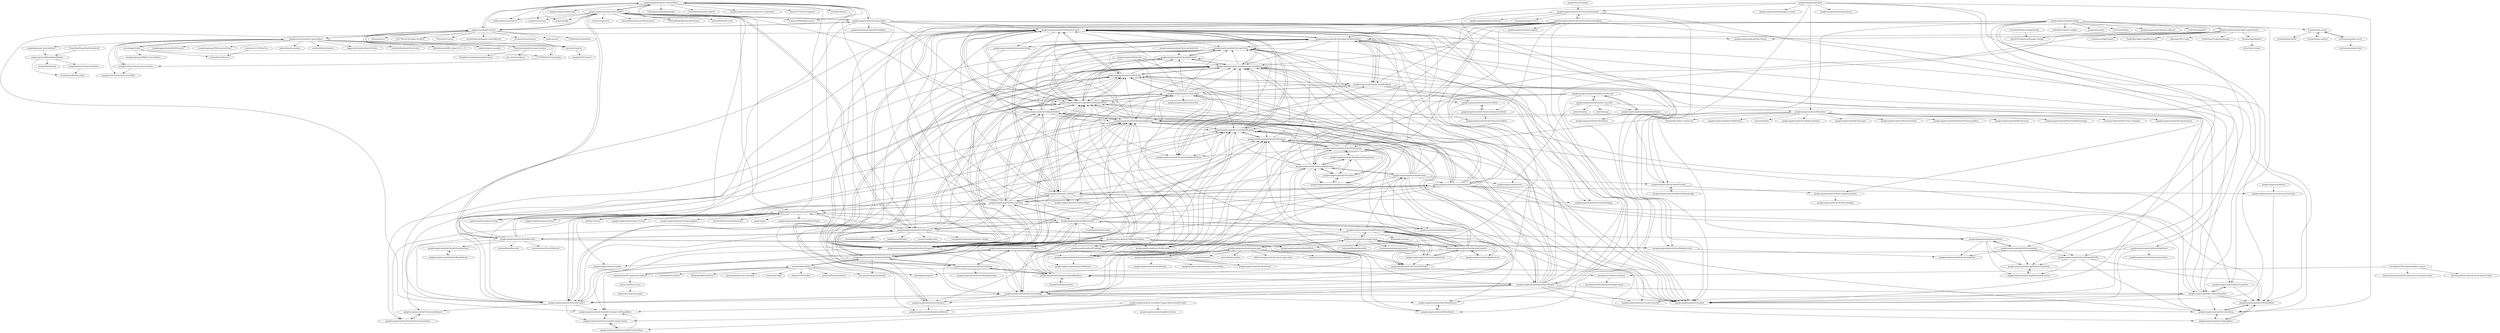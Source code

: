 digraph G {
"googlesamples/android-Camera2Basic" -> "googlesamples/android-Camera2Video"
"googlesamples/android-Camera2Basic" -> "google/cameraview" ["e"=1]
"googlesamples/android-Camera2Basic" -> "googlesamples/android-Camera2Raw"
"googlesamples/android-Camera2Basic" -> "pinguo-yuyidong/Camera2"
"googlesamples/android-Camera2Basic" -> "google/grafika" ["e"=1]
"googlesamples/android-Camera2Basic" -> "googlesamples/android-ndk" ["e"=1]
"googlesamples/android-Camera2Basic" -> "wuhaoyu1990/MagicCamera" ["e"=1]
"googlesamples/android-Camera2Basic" -> "afollestad/material-camera" ["e"=1]
"googlesamples/android-Camera2Basic" -> "googlesamples/easypermissions" ["e"=1]
"googlesamples/android-Camera2Basic" -> "CyberAgent/android-gpuimage" ["e"=1]
"googlesamples/android-Camera2Basic" -> "CameraKit/camerakit-android" ["e"=1]
"googlesamples/android-Camera2Basic" -> "googlesamples/android-architecture-components" ["e"=1]
"googlesamples/android-Camera2Basic" -> "florent37/CameraFragment" ["e"=1]
"googlesamples/android-Camera2Basic" -> "googlesamples/android-testing" ["e"=1]
"googlesamples/android-Camera2Basic" -> "trello/RxLifecycle" ["e"=1]
"googlesamples/android-Camera2Video" -> "googlesamples/android-Camera2Basic"
"googlesamples/android-Camera2Video" -> "googlesamples/android-Camera2Raw"
"googlesamples/android-Camera2Video" -> "googlesamples/android-MediaRecorder"
"googlesamples/android-Camera2Video" -> "googlesamples/android-ScreenCapture"
"googlesamples/android-Camera2Video" -> "google/cameraview" ["e"=1]
"googlesamples/android-Camera2Video" -> "pinguo-yuyidong/Camera2"
"googlesamples/android-Camera2Video" -> "JeroenMols/LandscapeVideoCamera" ["e"=1]
"googlesamples/android-Camera2Video" -> "WritingMinds/ffmpeg-android-java" ["e"=1]
"googlesamples/android-Camera2Video" -> "qdrzwd/VideoRecorder" ["e"=1]
"googlesamples/android-Camera2Video" -> "google/grafika" ["e"=1]
"googlesamples/android-Camera2Video" -> "afollestad/material-camera" ["e"=1]
"googlesamples/android-Camera2Video" -> "wuhaoyu1990/MagicCamera" ["e"=1]
"googlesamples/android-Camera2Video" -> "googlesamples/android-DisplayingBitmaps"
"googlesamples/android-Camera2Video" -> "googlesamples/android-RuntimePermissions"
"googlesamples/android-Camera2Video" -> "sannies/mp4parser" ["e"=1]
"googlesamples/android-AppUsageStatistics" -> "adityamg1991/Usage"
"googlesamples/android-AppUsageStatistics" -> "ColeMurray/UsageStatsSample"
"googlesamples/android-AppUsageStatistics" -> "nolanlawson/AppTracker"
"googlesamples/android-AppUsageStatistics" -> "quiro91/UsageStatsManager-Sample"
"googlesamples/android-AppUsageStatistics" -> "zhaobao/AppsMonitor"
"googlesamples/android-AppUsageStatistics" -> "TheBotBox/AppsUsageMonitorAPI"
"googlesamples/android-AppUsageStatistics" -> "googlesamples/android-BasicMediaRouter"
"googlesamples/android-AppUsageStatistics" -> "googlesamples/android-BasicGestureDetect"
"googlesamples/android-AppUsageStatistics" -> "googlesamples/android-FloatingActionButtonBasic"
"googlesamples/android-AppUsageStatistics" -> "googlesamples/android-DirectShare" ["e"=1]
"googlesamples/android-RepeatingAlarm" -> "googlesamples/android-StorageClient"
"googlesamples/android-EmojiCompat" -> "googlesamples/android-DownloadableFonts"
"googlesamples/android-EmojiCompat" -> "googlesamples/android-PictureInPicture" ["e"=1]
"googlesamples/android-EmojiCompat" -> "googlesamples/android-AutofillFramework"
"googlesamples/android-EmojiCompat" -> "nekocode/DividerDrawable" ["e"=1]
"googlesamples/android-EmojiCompat" -> "sdsmdg/RotatingText" ["e"=1]
"googlesamples/android-EmojiCompat" -> "googlesamples/android-instant-apps"
"googlesamples/android-EmojiCompat" -> "xmuSistone/android-pile-layout" ["e"=1]
"googlesamples/android-EmojiCompat" -> "googlesamples/android-DisplayingBitmaps"
"googlesamples/android-EmojiCompat" -> "googlesamples/android-NotificationChannels"
"googlesamples/android-AppShortcuts" -> "googlesamples/android-AutofillFramework"
"googlesamples/android-AppShortcuts" -> "googlesamples/android-NotificationChannels"
"googlesamples/android-AutofillFramework" -> "googlesamples/android-DownloadableFonts"
"googlesamples/android-AutofillFramework" -> "googlesamples/android-PictureInPicture" ["e"=1]
"googlesamples/android-AutofillFramework" -> "googlesamples/android-NotificationChannels"
"googlesamples/android-AutofillFramework" -> "googlesamples/android-EmojiCompat"
"googlesamples/android-AutofillFramework" -> "googlesamples/android-BasicNetworking"
"googlesamples/android-AutofillFramework" -> "googlesamples/android-JobScheduler"
"googlesamples/android-AutofillFramework" -> "googlesamples/android-AppShortcuts"
"googlesamples/android-AutofillFramework" -> "googlesamples/android-Interpolator"
"googlesamples/android-AutofillFramework" -> "googlesamples/android-Notifications"
"googlesamples/android-AutofillFramework" -> "Kotlin/anko-example"
"anthonycr/Grant" -> "googlesamples/android-RuntimePermissions"
"googlesamples/android-testdpc" -> "android/enterprise-samples" ["e"=1]
"googlesamples/android-testdpc" -> "googlesamples/android-NfcProvisioning"
"googlesamples/android-testdpc" -> "googlesamples/android-DeviceOwner"
"googlesamples/android-testdpc" -> "google/play-work"
"googlesamples/android-testdpc" -> "googlesamples/android-AppRestrictionSchema"
"googlesamples/android-testdpc" -> "h-mdm/hmdm-server"
"googlesamples/android-testdpc" -> "googlesamples/android-BasicManagedProfile"
"googlesamples/android-testdpc" -> "googlesamples/android-AppUsageStatistics"
"googlesamples/android-testdpc" -> "PeterCxy/Shelter" ["e"=1]
"googlesamples/android-testdpc" -> "googlesamples/android-play-safetynet" ["e"=1]
"googlesamples/android-testdpc" -> "googlesamples/android-SwipeRefreshMultipleViews"
"googlesamples/android-testdpc" -> "prife/VirtualAppDoc" ["e"=1]
"googlesamples/android-testdpc" -> "googlesamples/android-ScreenCapture"
"googlesamples/android-MultiWindowPlayground" -> "googlesamples/android-ActiveNotifications"
"googlesamples/android-MultiWindowPlayground" -> "googlesamples/android-DirectBoot"
"googlesamples/android-MultiWindowPlayground" -> "googlesamples/android-ScopedDirectoryAccess"
"googlesamples/android-MultiWindowPlayground" -> "googlesamples/android-MessagingService"
"omadahealth/LolliPin" -> "aritraroy/PinLockView" ["e"=1]
"omadahealth/LolliPin" -> "kevalpatel2106/PasscodeView"
"omadahealth/LolliPin" -> "Nightonke/BlurLockView" ["e"=1]
"omadahealth/LolliPin" -> "thealeksandr/PFLockScreen-Android"
"omadahealth/LolliPin" -> "glomadrian/material-code-input" ["e"=1]
"omadahealth/LolliPin" -> "xenione/tab-digit" ["e"=1]
"omadahealth/LolliPin" -> "googlesamples/android-FingerprintDialog"
"omadahealth/LolliPin" -> "Manabu-GT/EtsyBlur" ["e"=1]
"omadahealth/LolliPin" -> "aritraroy/PatternLockView" ["e"=1]
"omadahealth/LolliPin" -> "uccmawei/FingerprintIdentify" ["e"=1]
"omadahealth/LolliPin" -> "sdsmdg/RotatingText" ["e"=1]
"googlesamples/android-RuntimePermissions" -> "googlesamples/android-RuntimePermissionsBasic"
"googlesamples/android-RuntimePermissions" -> "googlesamples/android-RecyclerView"
"googlesamples/android-RuntimePermissions" -> "googlesamples/android-JobScheduler"
"googlesamples/android-RuntimePermissions" -> "googlesamples/android-play-location" ["e"=1]
"googlesamples/android-RuntimePermissions" -> "googlesamples/android-testing-templates" ["e"=1]
"googlesamples/android-RuntimePermissions" -> "googlesamples/android-testing" ["e"=1]
"googlesamples/android-RuntimePermissions" -> "anthonycr/Grant"
"googlesamples/android-RuntimePermissions" -> "googlesamples/android-topeka" ["e"=1]
"googlesamples/android-RuntimePermissions" -> "hotchemi/PermissionsDispatcher" ["e"=1]
"googlesamples/android-RuntimePermissions" -> "googlesamples/android-Camera2Basic"
"googlesamples/android-RuntimePermissions" -> "googlesamples/android-DisplayingBitmaps"
"googlesamples/android-RuntimePermissions" -> "googlesamples/android-PictureInPicture" ["e"=1]
"googlesamples/android-RuntimePermissions" -> "googlesamples/easypermissions" ["e"=1]
"googlesamples/android-RuntimePermissions" -> "google/agera" ["e"=1]
"googlesamples/android-RuntimePermissions" -> "googlesamples/android-UniversalMusicPlayer" ["e"=1]
"googlesamples/android-instant-apps" -> "willowtreeapps/android-instant-apps-demo"
"googlesamples/android-instant-apps" -> "googlesamples/android-dynamic-features"
"googlesamples/android-instant-apps" -> "googlesamples/android-EmojiCompat"
"googlesamples/android-instant-apps" -> "googlesamples/android-PictureInPicture" ["e"=1]
"googlesamples/android-instant-apps" -> "material-foundation/material-remixer-android" ["e"=1]
"googlesamples/android-instant-apps" -> "tumblr/Graywater" ["e"=1]
"googlesamples/android-instant-apps" -> "googlesamples/android-SliceViewer"
"googlesamples/android-instant-apps" -> "android/kotlin-guides" ["e"=1]
"multunus/onemdm-server" -> "multunus/onemdm-client"
"multunus/onemdm-server" -> "h-mdm/hmdm-server"
"googlesamples/android-FingerprintDialog" -> "googlesamples/android-AsymmetricFingerprintDialog"
"googlesamples/android-FingerprintDialog" -> "googlesamples/android-ConfirmCredential"
"googlesamples/android-FingerprintDialog" -> "uccmawei/FingerprintIdentify" ["e"=1]
"googlesamples/android-FingerprintDialog" -> "googlesamples/android-JobScheduler"
"googlesamples/android-FingerprintDialog" -> "googlesamples/android-ScreenCapture"
"googlesamples/android-FingerprintDialog" -> "googlesamples/android-Camera2Basic"
"googlesamples/android-FingerprintDialog" -> "omadahealth/LolliPin"
"googlesamples/android-FingerprintDialog" -> "googlesamples/android-RuntimePermissions"
"googlesamples/android-FingerprintDialog" -> "googlesamples/android-topeka" ["e"=1]
"googlesamples/android-FingerprintDialog" -> "googlesamples/android-PdfRendererBasic"
"WangYantao/android-camera-demos" -> "WangYantao/android-opengles-demos"
"WangYantao/android-camera-demos" -> "afei-cn/CameraDemo"
"kevalpatel2106/PasscodeView" -> "kevalpatel2106/FingerprintDialogCompat"
"googlesamples/android-Camera2Raw" -> "googlesamples/android-Camera2Video"
"googlesamples/android-Camera2Raw" -> "googlesamples/android-Camera2Basic"
"googlesamples/android-Camera2Raw" -> "googlesamples/android-DisplayingBitmaps"
"googlesamples/android-Camera2Raw" -> "googlesamples/android-HdrViewfinder"
"googlesamples/android-Camera2Raw" -> "googlesamples/android-MediaRecorder"
"googlesamples/android-Camera2Raw" -> "googlesamples/android-DirectShare" ["e"=1]
"googlesamples/android-Camera2Raw" -> "googlesamples/android-NavigationDrawer"
"googlesamples/android-Camera2Raw" -> "googlesamples/android-ConfirmCredential"
"googlesamples/android-Camera2Raw" -> "googlesamples/android-SlidingTabsColors"
"googlesamples/android-Camera2Raw" -> "pinguo-yuyidong/Camera2"
"googlesamples/android-Camera2Raw" -> "googlesamples/android-BasicGestureDetect"
"googlesamples/android-Camera2Raw" -> "googlesamples/android-BasicMediaDecoder"
"smashinggit/Study" -> "googlearchive/android-Camera2Basic"
"smashinggit/Study" -> "wangshengyang1996/GLCameraDemo"
"smashinggit/Study" -> "luoyexk/FaceDetector"
"smashinggit/Study" -> "13767004362/Camera2App"
"googlesamples/android-ActiveNotifications" -> "googlesamples/android-MessagingService"
"googlesamples/android-ActiveNotifications" -> "googlesamples/android-BasicNotifications"
"googlesamples/android-ActiveNotifications" -> "googlesamples/android-MultiWindowPlayground"
"googlesamples/android-ActiveNotifications" -> "googlesamples/android-CustomNotifications"
"googlesamples/android-ActiveNotifications" -> "googlesamples/android-ScopedDirectoryAccess"
"googlesamples/android-ActiveNotifications" -> "googlesamples/android-SwipeRefreshLayoutBasic"
"googlesamples/android-ActiveNotifications" -> "googlesamples/android-DirectBoot"
"googlesamples/android-ActiveNotifications" -> "googlesamples/android-SynchronizedNotifications"
"googlesamples/android-ActiveNotifications" -> "googlesamples/android-TextLinkify"
"googlesamples/android-DirectorySelection" -> "googlesamples/android-StorageProvider"
"googlesamples/android-media-controller" -> "googlesamples/android-MediaBrowserService"
"googlesamples/android-media-controller" -> "googlesamples/android-SimpleMediaPlayer"
"googlesamples/android-media-controller" -> "googlesamples/android-text"
"googlesamples/android-media-controller" -> "androidx/media" ["e"=1]
"googlesamples/android-media-controller" -> "android/uamp" ["e"=1]
"googlesamples/android-media-controller" -> "googlesamples/android-WatchFace"
"ricvalerio/foregroundappchecker" -> "quiro91/UsageStatsManager-Sample"
"googlesamples/android-MediaBrowserService" -> "googlesamples/android-SimpleMediaPlayer"
"googlesamples/android-MediaBrowserService" -> "googlesamples/android-media-controller"
"googlesamples/android-MediaBrowserService" -> "googlesamples/android-SwipeRefreshMultipleViews"
"googlesamples/android-MediaBrowserService" -> "googlesamples/android-MessagingService"
"googlesamples/android-MediaBrowserService" -> "googlesamples/android-MediaEffects"
"googlesamples/android-MediaBrowserService" -> "googlesamples/android-MediaRouter"
"googlesamples/android-ActionBarCompat-ShareActionProvider" -> "googlesamples/android-ActionBarCompat-Styled"
"googlesamples/android-ActionBarCompat-ShareActionProvider" -> "googlesamples/android-ActionBarCompat-Basic"
"googlesamples/android-ActionBarCompat-ShareActionProvider" -> "googlesamples/android-ActionBarCompat-ListPopupMenu"
"googlesamples/android-ActionBarCompat-ShareActionProvider" -> "googlesamples/android-AppRestrictions"
"google/search-samples" -> "googlesamples/android-XYZTouristAttractions"
"googlesamples/android-SynchronizedNotifications" -> "googlesamples/android-StorageClient"
"googlesamples/android-SynchronizedNotifications" -> "googlesamples/android-SwipeRefreshLayoutBasic"
"googlesamples/android-XYZTouristAttractions" -> "googlesamples/android-DoneBar"
"googlesamples/android-XYZTouristAttractions" -> "googlesamples/android-OurStreets" ["e"=1]
"googlesamples/android-XYZTouristAttractions" -> "romainguy/google-io-2014" ["e"=1]
"googlesamples/android-XYZTouristAttractions" -> "googlesamples/android-FloatingActionButtonBasic"
"googlesamples/android-XYZTouristAttractions" -> "googlesamples/android-SpeedTracker"
"googlesamples/android-XYZTouristAttractions" -> "googlesamples/android-ActivitySceneTransitionBasic"
"smewise/Camera2" -> "gengqifu/361Camera"
"googlesamples/android-BasicSyncAdapter" -> "googlesamples/android-BasicNetworking"
"googlesamples/android-BasicSyncAdapter" -> "googlesamples/android-StorageClient"
"googlesamples/android-BasicSyncAdapter" -> "googlesamples/android-FloatingActionButtonBasic"
"googlesamples/android-BasicSyncAdapter" -> "googlesamples/android-BasicAndroidKeyStore"
"googlesamples/android-BasicSyncAdapter" -> "googlesamples/android-CustomNotifications"
"googlesamples/android-BasicSyncAdapter" -> "googlesamples/android-DisplayingBitmaps"
"googlesamples/android-BasicSyncAdapter" -> "googlesamples/android-SwipeRefreshMultipleViews"
"googlesamples/android-BasicSyncAdapter" -> "googlesamples/android-SwipeRefreshLayoutBasic"
"googlesamples/android-BasicSyncAdapter" -> "googlesamples/android-NetworkConnect"
"googlesamples/android-BasicSyncAdapter" -> "googlesamples/android-BorderlessButtons"
"googlesamples/android-BasicSyncAdapter" -> "googlesamples/android-SlidingTabsColors"
"googlesamples/android-BasicSyncAdapter" -> "googlesamples/android-CustomTransition"
"googlesamples/android-BasicSyncAdapter" -> "googlesamples/android-CustomChoiceList"
"googlesamples/android-BasicSyncAdapter" -> "googlesamples/android-BasicNotifications"
"googlesamples/android-BasicSyncAdapter" -> "googlesamples/android-ElevationDrag"
"nelenkov/android-keystore" -> "googlesamples/android-BasicAndroidKeyStore"
"googlesamples/android-BasicMediaDecoder" -> "googlesamples/android-BeamLargeFiles"
"googlesamples/android-DeviceOwner" -> "googlesamples/android-NfcProvisioning"
"googlesamples/android-DeviceOwner" -> "googlesamples/android-AppRestrictionSchema"
"googlesamples/android-DeviceOwner" -> "googlesamples/android-AppRestrictionEnforcer"
"googlesamples/android-DeviceOwner" -> "googlesamples/android-BeamLargeFiles"
"googlesamples/android-SimpleMediaPlayer" -> "googlesamples/android-VideoPlayer"
"googlesamples/android-SimpleMediaPlayer" -> "googlesamples/android-MediaBrowserService"
"googlesamples/android-SimpleMediaPlayer" -> "googlesamples/android-BasicMediaDecoder"
"ForgetSky/ForgetSkyWanAndroid" -> "yangmingchuan/WanAndroidMaster"
"googlesamples/android-JobScheduler" -> "googlesamples/android-NavigationDrawer"
"googlesamples/android-JobScheduler" -> "googlesamples/android-DisplayingBitmaps"
"googlesamples/android-JobScheduler" -> "googlesamples/android-RecyclerView"
"googlesamples/android-JobScheduler" -> "googlesamples/android-RuntimePermissions"
"googlesamples/android-JobScheduler" -> "googlesamples/android-SwipeRefreshListFragment"
"googlesamples/android-JobScheduler" -> "googlesamples/android-BasicAndroidKeyStore"
"googlesamples/android-JobScheduler" -> "googlesamples/android-BasicNetworking"
"googlesamples/android-JobScheduler" -> "evant/JobSchedulerCompat" ["e"=1]
"googlesamples/android-JobScheduler" -> "googlesamples/android-RepeatingAlarm"
"googlesamples/android-JobScheduler" -> "googlesamples/android-AutofillFramework"
"googlesamples/android-JobScheduler" -> "googlesamples/android-FingerprintDialog"
"googlesamples/android-JobScheduler" -> "googlesamples/android-ClippingBasic"
"googlesamples/android-JobScheduler" -> "googlesamples/android-SwipeRefreshMultipleViews"
"googlesamples/android-JobScheduler" -> "googlesamples/android-ScreenCapture"
"googlesamples/android-JobScheduler" -> "googlesamples/android-PermissionRequest"
"googlesamples/android-RenderScriptIntrinsic" -> "googlesamples/android-BasicRenderScript"
"googlesamples/android-ActivitySceneTransitionBasic" -> "googlesamples/android-CustomTransition"
"googlesamples/android-ActivitySceneTransitionBasic" -> "googlesamples/android-BasicTransition"
"googlesamples/android-ActivitySceneTransitionBasic" -> "googlesamples/android-SwipeRefreshListFragment"
"googlesamples/android-ActivitySceneTransitionBasic" -> "googlesamples/android-unsplash" ["e"=1]
"googlesamples/android-ActivitySceneTransitionBasic" -> "googlesamples/android-DisplayingBitmaps"
"googlesamples/android-ActivitySceneTransitionBasic" -> "googlesamples/android-RevealEffectBasic"
"googlesamples/android-ActivitySceneTransitionBasic" -> "googlesamples/android-AdvancedImmersiveMode"
"googlesamples/android-ActivitySceneTransitionBasic" -> "googlesamples/android-SwipeRefreshLayoutBasic"
"googlesamples/android-ActivitySceneTransitionBasic" -> "googlesamples/android-ActiveNotifications"
"googlesamples/android-ActivitySceneTransitionBasic" -> "googlesamples/android-BasicNetworking"
"googlesamples/android-ActivitySceneTransitionBasic" -> "googlesamples/android-BasicSyncAdapter"
"googlesamples/android-ActivitySceneTransitionBasic" -> "googlesamples/android-SlidingTabsColors"
"googlesamples/android-ActivitySceneTransitionBasic" -> "googlesamples/android-XYZTouristAttractions"
"googlesamples/android-ActivitySceneTransitionBasic" -> "googlesamples/android-SwipeRefreshMultipleViews"
"googlesamples/android-NotificationChannels" -> "googlesamples/android-BasicNotifications"
"googlesamples/android-NotificationChannels" -> "googlesamples/android-AutofillFramework"
"googlesamples/android-NotificationChannels" -> "googlesamples/android-DownloadableFonts"
"googlesamples/android-NotificationChannels" -> "googlesamples/android-PictureInPicture" ["e"=1]
"googlesamples/android-NotificationChannels" -> "googlesamples/android-CustomNotifications"
"googlesamples/android-NotificationChannels" -> "googlesamples/android-EmojiCompat"
"googlesamples/android-NotificationChannels" -> "googlesamples/android-AppShortcuts"
"googlesamples/android-NotificationChannels" -> "googlesamples/android-Notifications"
"googlesamples/android-NotificationChannels" -> "googlesamples/android-BasicNetworking"
"googlesamples/android-NotificationChannels" -> "googlesamples/android-MessagingService"
"13767004362/Camera2App" -> "googlearchive/android-Camera2Video"
"13767004362/Camera2App" -> "pinguo-yuyidong/Camera2"
"googlesamples/android-NavigationDrawer" -> "googlesamples/android-ElevationBasic"
"googlesamples/android-NavigationDrawer" -> "googlesamples/android-CardView"
"googlesamples/android-NavigationDrawer" -> "googlesamples/android-DoneBar"
"googlesamples/android-NavigationDrawer" -> "googlesamples/android-SlidingTabsBasic"
"googlesamples/android-NavigationDrawer" -> "googlesamples/android-SlidingTabsColors"
"googlesamples/android-NavigationDrawer" -> "googlesamples/android-SwipeRefreshLayoutBasic"
"googlesamples/android-NavigationDrawer" -> "googlesamples/android-BasicManagedProfile"
"googlesamples/android-NavigationDrawer" -> "googlesamples/android-NetworkConnect"
"googlesamples/android-NavigationDrawer" -> "googlesamples/android-ElevationDrag"
"googlesamples/android-NavigationDrawer" -> "googlesamples/android-FloatingActionButtonBasic"
"googlesamples/android-NavigationDrawer" -> "googlesamples/android-TextSwitcher"
"googlesamples/android-NavigationDrawer" -> "googlesamples/android-RecyclerView"
"googlesamples/android-NavigationDrawer" -> "googlesamples/android-SwipeRefreshListFragment"
"googlesamples/android-NavigationDrawer" -> "googlesamples/android-StorageClient"
"googlesamples/android-NavigationDrawer" -> "googlesamples/android-ActivitySceneTransition"
"googlesamples/android-ScreenCapture" -> "yrom/ScreenRecorder" ["e"=1]
"googlesamples/android-ScreenCapture" -> "googlesamples/android-DisplayingBitmaps"
"googlesamples/android-ScreenCapture" -> "googlesamples/android-Camera2Video"
"googlesamples/android-ScreenCapture" -> "googlesamples/android-MediaRecorder"
"googlesamples/android-ScreenCapture" -> "weizongwei5/AndroidScreenShot_SysApi" ["e"=1]
"googlesamples/android-ScreenCapture" -> "googlesamples/android-FingerprintDialog"
"googlesamples/android-ScreenCapture" -> "googlesamples/android-PdfRendererBasic"
"googlesamples/android-ScreenCapture" -> "googlesamples/android-JobScheduler"
"googlesamples/android-ScreenCapture" -> "mtsahakis/MediaProjectionDemo"
"googlesamples/android-ScreenCapture" -> "googlesamples/android-RecyclerView"
"googlesamples/android-ScreenCapture" -> "googlesamples/android-Camera2Basic"
"googlesamples/android-ScreenCapture" -> "googlesamples/android-DeviceOwner"
"googlesamples/android-ScreenCapture" -> "googlesamples/android-SwipeRefreshMultipleViews"
"googlesamples/android-ScreenCapture" -> "JakeWharton/Telecine" ["e"=1]
"googlesamples/android-ScreenCapture" -> "googlesamples/android-RuntimePermissions"
"h-mdm/hmdm-android" -> "h-mdm/hmdm-server"
"h-mdm/hmdm-server" -> "h-mdm/hmdm-android"
"h-mdm/hmdm-server" -> "multunus/onemdm-server"
"h-mdm/hmdm-server" -> "h-mdm/hmdm-docker"
"googlesamples/android-PdfRendererBasic" -> "googlesamples/android-SlidingTabsColors"
"googlesamples/android-PdfRendererBasic" -> "googlesamples/android-DisplayingBitmaps"
"googlesamples/android-PdfRendererBasic" -> "googlesamples/android-MediaEffects"
"googlesamples/android-PdfRendererBasic" -> "googlesamples/android-SwipeRefreshMultipleViews"
"googlesamples/android-PdfRendererBasic" -> "googlesamples/android-TextLinkify"
"googlesamples/android-PdfRendererBasic" -> "googlesamples/android-BasicMediaDecoder"
"googlesamples/android-PdfRendererBasic" -> "googlesamples/android-CustomNotifications"
"googlesamples/android-PdfRendererBasic" -> "googlesamples/android-BasicNetworking"
"googlesamples/android-PdfRendererBasic" -> "googlesamples/android-NetworkConnect"
"googlesamples/android-PdfRendererBasic" -> "googlesamples/android-RevealEffectBasic"
"googlesamples/android-PdfRendererBasic" -> "googlesamples/android-BasicSyncAdapter"
"googlesamples/android-PdfRendererBasic" -> "googlesamples/android-Flashlight"
"googlesamples/android-PdfRendererBasic" -> "googlesamples/android-SwipeRefreshListFragment"
"googlesamples/android-PdfRendererBasic" -> "googlesamples/android-AsymmetricFingerprintDialog"
"googlesamples/android-PdfRendererBasic" -> "googlesamples/android-LNotifications"
"googlesamples/android-ImmersiveMode" -> "googlesamples/android-AdvancedImmersiveMode"
"googlesamples/android-ImmersiveMode" -> "googlesamples/android-BasicImmersiveMode"
"pinguo-yuyidong/Camera2" -> "googlesamples/android-Camera2Basic"
"pinguo-yuyidong/Camera2" -> "googlesamples/android-Camera2Video"
"pinguo-yuyidong/Camera2" -> "13767004362/Camera2App"
"pinguo-yuyidong/Camera2" -> "lb377463323/GraphicsTestBed" ["e"=1]
"pinguo-yuyidong/Camera2" -> "18Gray/ProCamera" ["e"=1]
"pinguo-yuyidong/Camera2" -> "googlesamples/android-Camera2Raw"
"pinguo-yuyidong/Camera2" -> "smewise/Camera2"
"pinguo-yuyidong/Camera2" -> "wysaid/Android-ffmpeg-CameraRecord" ["e"=1]
"pinguo-yuyidong/Camera2" -> "almalence/OpenCamera" ["e"=1]
"pinguo-yuyidong/Camera2" -> "googlearchive/android-Camera2Basic"
"pinguo-yuyidong/Camera2" -> "miqt/camera2"
"pinguo-yuyidong/Camera2" -> "CHNicelee/CameraDemo" ["e"=1]
"pinguo-yuyidong/Camera2" -> "silvaren/easyrs"
"xiaoyaoyou1212/ViseFace" -> "luoyexk/FaceDetector"
"googlesamples/android-CardView" -> "googlesamples/android-NavigationDrawer"
"googlesamples/android-CardView" -> "googlesamples/android-FloatingActionButtonBasic"
"googlesamples/android-CardView" -> "googlesamples/android-SwipeRefreshLayoutBasic"
"googlesamples/android-CardView" -> "googlesamples/android-RecyclerView"
"googlesamples/android-CardView" -> "googlesamples/android-SwipeRefreshMultipleViews"
"googlesamples/android-CardView" -> "googlesamples/android-SlidingTabsBasic"
"googlesamples/android-CardView" -> "googlesamples/android-NetworkConnect"
"googlesamples/android-CardView" -> "googlesamples/android-TextSwitcher"
"googlesamples/android-CardView" -> "googlesamples/android-GridViewPager"
"googlesamples/android-CardView" -> "googlesamples/android-HorizontalPaging"
"googlesamples/android-CardView" -> "googlesamples/android-SlidingTabsColors"
"googlesamples/android-CardView" -> "googlesamples/android-DoneBar"
"googlesamples/android-CardView" -> "googlesamples/android-DisplayingBitmaps"
"googlesamples/android-CardView" -> "googlesamples/android-ActionBarCompat-ListPopupMenu"
"googlesamples/android-CardView" -> "googlesamples/android-BasicNotifications"
"googlesamples/android-dynamic-features" -> "googlesamples/android-dynamic-code-loading" ["e"=1]
"googlesamples/android-dynamic-features" -> "googlesamples/android-SliceViewer"
"googlesamples/android-dynamic-features" -> "googlesamples/android-instant-apps"
"googlesamples/android-dynamic-features" -> "googlesamples/android-databinding" ["e"=1]
"yangmingchuan/PulseInstrument" -> "orchid-lyy/rabbitmq-study"
"googlesamples/android-BasicNetworking" -> "googlesamples/android-NetworkConnect"
"googlesamples/android-BasicNetworking" -> "googlesamples/android-BasicNotifications"
"googlesamples/android-BasicNetworking" -> "googlesamples/android-CustomNotifications"
"googlesamples/android-BasicNetworking" -> "googlesamples/android-Interpolator"
"googlesamples/android-BasicNetworking" -> "googlesamples/android-BasicMediaRouter"
"googlesamples/android-BasicNetworking" -> "googlesamples/android-DoneBar"
"googlesamples/android-DirectBoot" -> "googlesamples/android-ScopedDirectoryAccess"
"googlesamples/android-DirectBoot" -> "googlesamples/android-MultiWindowPlayground"
"googlesamples/android-DirectBoot" -> "googlesamples/android-MessagingService"
"googlesamples/android-DirectBoot" -> "googlesamples/android-ActiveNotifications"
"googlesamples/android-Notifications" -> "googlesamples/android-BasicNotifications"
"googlesamples/android-Notifications" -> "googlesamples/android-TextLinkify"
"googlesamples/android-Notifications" -> "googlesamples/android-MessagingService"
"googlesamples/android-Notifications" -> "googlesamples/android-SwipeRefreshLayoutBasic"
"googlesamples/android-Notifications" -> "googlesamples/android-SwipeRefreshMultipleViews"
"googlesamples/android-Notifications" -> "googlesamples/android-TextSwitcher"
"googlesamples/android-Notifications" -> "googlesamples/android-CustomNotifications"
"googlesamples/android-Notifications" -> "googlesamples/android-BasicNetworking"
"googlesamples/android-Notifications" -> "googlesamples/android-NavigationDrawer"
"googlesamples/android-Notifications" -> "googlesamples/android-LNotifications"
"googlesamples/android-Notifications" -> "googlesamples/android-DoneBar"
"googlesamples/android-Notifications" -> "googlesamples/android-text"
"googlesamples/android-Notifications" -> "googlesamples/android-SpeedTracker"
"googlesamples/android-Notifications" -> "googlesamples/android-RepeatingAlarm"
"googlesamples/android-Notifications" -> "googlesamples/android-Interpolator"
"kevalpatel2106/android-hidden-camera" -> "kevalpatel2106/PasscodeView"
"kevalpatel2106/android-hidden-camera" -> "botyourbusiness/android-camera2-secret-picture-taker"
"kevalpatel2106/android-hidden-camera" -> "hzitoun/android-camera2-secret-picture-taker"
"googlesamples/android-ConfirmCredential" -> "googlesamples/android-AsymmetricFingerprintDialog"
"googlesamples/android-ConfirmCredential" -> "googlesamples/android-BasicAndroidKeyStore"
"googlesamples/android-ConfirmCredential" -> "googlesamples/android-AutoBackupForApps"
"googlesamples/android-ConfirmCredential" -> "googlesamples/android-FingerprintDialog"
"googlesamples/android-WatchFace" -> "ustwo/clockwise" ["e"=1]
"googlesamples/android-WatchFace" -> "googlesamples/android-codelab-watchface"
"googlesamples/android-WatchFace" -> "googlesamples/android-DataLayer"
"googlesamples/android-WatchFace" -> "googlesamples/android-WatchViewStub"
"googlesamples/android-WatchFace" -> "googlesamples/android-RuntimePermissionsWear"
"googlesamples/android-WatchFace" -> "googlesamples/android-WearDrawers"
"googlesamples/android-WatchFace" -> "googlesamples/android-WearVerifyRemoteApp"
"googlesamples/android-WatchFace" -> "swarmnyc/Android-Watch-Face-Template"
"googlesamples/android-WatchFace" -> "googlesamples/android-RecipeAssistant"
"googlesamples/android-WatchFace" -> "googlesamples/android-WearCompanionLibrary"
"googlesamples/android-WatchFace" -> "googlesamples/android-DisplayingBitmaps"
"googlesamples/android-WatchFace" -> "Yalantis/Watchface-Constructor" ["e"=1]
"googlesamples/android-WatchFace" -> "googlesamples/android-FindMyPhone"
"googlesamples/android-WatchFace" -> "googlesamples/android-BasicGestureDetect"
"googlesamples/android-WatchFace" -> "googlesamples/android-ConfirmCredential"
"googlesamples/android-fit" -> "googlesamples/android-google-accounts"
"googlesamples/android-fit" -> "googlesamples/android-BatchStepSensor"
"googlesamples/android-fit" -> "googlesamples/android-WatchFace"
"googlesamples/android-fit" -> "googlesamples/android-SpeedTracker"
"googlesamples/android-fit" -> "googlesamples/android-play-places" ["e"=1]
"googlesamples/android-fit" -> "googlesamples/android-XYZTouristAttractions"
"googlesamples/android-fit" -> "googlesamples/android-RepeatingAlarm"
"googlesamples/android-fit" -> "googlesamples/android-DoneBar"
"googlesamples/android-fit" -> "googlesamples/android-ElevationDrag"
"googlesamples/android-BasicManagedProfile" -> "googlesamples/android-ElevationBasic"
"googlesamples/android-BasicManagedProfile" -> "googlesamples/android-ElevationDrag"
"googlesamples/android-BasicManagedProfile" -> "googlesamples/android-AppRestrictionSchema"
"googlesamples/android-BasicManagedProfile" -> "googlesamples/android-AppRestrictionEnforcer"
"googlearchive/android-Camera2Basic" -> "googlearchive/android-Camera2Video"
"googlearchive/android-Camera2Basic" -> "android/camera-samples" ["e"=1]
"googlearchive/android-Camera2Basic" -> "smashinggit/Study"
"googlearchive/android-Camera2Basic" -> "WangYantao/android-camera-demos"
"googlearchive/android-Camera2Basic" -> "yangmingchuan/CameraMaster"
"googlearchive/android-Camera2Basic" -> "jiangdongguo/AndroidUSBCamera" ["e"=1]
"googlearchive/android-Camera2Basic" -> "wangshengyang1996/Camera2Demo"
"googlearchive/android-Camera2Basic" -> "googlearchive/android-Camera2Raw"
"googlearchive/android-Camera2Basic" -> "pinguo-yuyidong/Camera2"
"googlearchive/android-Camera2Basic" -> "android/media-samples" ["e"=1]
"googlearchive/android-Camera2Basic" -> "aserbao/AndroidCamera" ["e"=1]
"googlearchive/android-Camera2Basic" -> "smewise/Camera2"
"googlearchive/android-Camera2Basic" -> "doggycoder/AndroidOpenGLDemo" ["e"=1]
"googlearchive/android-Camera2Basic" -> "imalimin/HardwareVideoCodec" ["e"=1]
"googlearchive/android-Camera2Basic" -> "githubhaohao/NDK_OpenGLES_3_0" ["e"=1]
"thealeksandr/PFLockScreen-Android" -> "amirarcane/lock-screen"
"thealeksandr/PFLockScreen-Android" -> "omadahealth/LolliPin"
"googlesamples/android-RecyclerView" -> "googlesamples/android-CardView"
"googlesamples/android-RecyclerView" -> "googlesamples/android-NavigationDrawer"
"googlesamples/android-RecyclerView" -> "googlesamples/android-SwipeRefreshMultipleViews"
"googlesamples/android-RecyclerView" -> "googlesamples/android-SlidingTabsBasic"
"googlesamples/android-RecyclerView" -> "googlesamples/android-SwipeRefreshLayoutBasic"
"googlesamples/android-RecyclerView" -> "googlesamples/android-SwipeRefreshListFragment"
"googlesamples/android-RecyclerView" -> "googlesamples/android-BasicNetworking"
"googlesamples/android-RecyclerView" -> "googlesamples/android-RuntimePermissions"
"googlesamples/android-RecyclerView" -> "googlesamples/android-FloatingActionButtonBasic"
"googlesamples/android-RecyclerView" -> "googlesamples/android-DisplayingBitmaps"
"googlesamples/android-RecyclerView" -> "googlesamples/android-TextSwitcher"
"googlesamples/android-RecyclerView" -> "googlesamples/android-JobScheduler"
"googlesamples/android-RecyclerView" -> "googlesamples/android-BasicSyncAdapter"
"googlesamples/android-RecyclerView" -> "googlesamples/android-BasicNotifications"
"googlesamples/android-RecyclerView" -> "googlesamples/android-SlidingTabsColors"
"googlesamples/android-SlidingTabsBasic" -> "googlesamples/android-SlidingTabsColors"
"googlesamples/android-SlidingTabsBasic" -> "googlesamples/android-SwipeRefreshLayoutBasic"
"googlesamples/android-SlidingTabsBasic" -> "googlesamples/android-SwipeRefreshMultipleViews"
"googlesamples/android-SlidingTabsBasic" -> "googlesamples/android-SwipeRefreshListFragment"
"googlesamples/android-SlidingTabsBasic" -> "googlesamples/android-NavigationDrawer"
"googlesamples/android-SlidingTabsBasic" -> "googlesamples/android-DisplayingBitmaps"
"googlesamples/android-SlidingTabsBasic" -> "googlesamples/android-FloatingActionButtonBasic"
"googlesamples/android-SlidingTabsBasic" -> "googlesamples/android-CardView"
"googlesamples/android-SlidingTabsBasic" -> "googlesamples/android-TextSwitcher"
"googlesamples/android-SlidingTabsBasic" -> "googlesamples/android-CustomNotifications"
"googlesamples/android-SlidingTabsBasic" -> "googlesamples/android-RecyclerView"
"googlesamples/android-SlidingTabsBasic" -> "googlesamples/android-StorageProvider"
"googlesamples/android-SpeedTracker" -> "googlesamples/android-SkeletonWearableApp"
"googlesamples/android-SpeedTracker" -> "googlesamples/android-WearCompanionLibrary"
"googlesamples/android-SpeedTracker" -> "googlesamples/android-SwipeRefreshLayoutBasic"
"googlesamples/android-RevealEffectBasic" -> "googlesamples/android-DoneBar"
"googlesamples/android-RevealEffectBasic" -> "googlesamples/android-TextSwitcher"
"googlesamples/android-RevealEffectBasic" -> "googlesamples/android-SlidingTabsColors"
"googlesamples/android-RevealEffectBasic" -> "googlesamples/android-TextLinkify"
"googlesamples/android-RevealEffectBasic" -> "googlesamples/android-FloatingActionButtonBasic"
"googlesamples/android-RevealEffectBasic" -> "googlesamples/android-HorizontalPaging"
"googlesamples/android-RevealEffectBasic" -> "googlesamples/android-ImmersiveMode"
"yangmingchuan/CameraMaster" -> "yangmingchuan/WanAndroidMaster"
"googlesamples/android-BatchStepSensor" -> "googlesamples/android-BasicGestureDetect"
"googlesamples/android-BatchStepSensor" -> "googlesamples/android-BasicContactables"
"googlesamples/android-BatchStepSensor" -> "googlesamples/android-DoneBar"
"googlesamples/android-ActionBarCompat-ListPopupMenu" -> "googlesamples/android-ActionBarCompat-Styled"
"googlesamples/android-TextSwitcher" -> "googlesamples/android-TextLinkify"
"googlesamples/android-TextSwitcher" -> "googlesamples/android-StorageClient"
"googlesamples/android-TextSwitcher" -> "googlesamples/android-SwipeRefreshLayoutBasic"
"googlesamples/android-TextSwitcher" -> "googlesamples/android-SwipeRefreshMultipleViews"
"googlesamples/android-TextSwitcher" -> "googlesamples/android-Interpolator"
"googlesamples/android-TextSwitcher" -> "googlesamples/android-SlidingTabsColors"
"googlesamples/android-TextSwitcher" -> "googlesamples/android-SynchronizedNotifications"
"googlesamples/android-TextSwitcher" -> "googlesamples/android-DoneBar"
"googlesamples/android-TextSwitcher" -> "googlesamples/android-RevealEffectBasic"
"googlesamples/android-TextSwitcher" -> "googlesamples/android-StorageProvider"
"googlesamples/android-DownloadableFonts" -> "googlesamples/android-EmojiCompat"
"googlesamples/android-DownloadableFonts" -> "googlesamples/android-AutofillFramework"
"googlesamples/android-DownloadableFonts" -> "googlesamples/android-NotificationChannels"
"googlesamples/android-DownloadableFonts" -> "googlesamples/android-PictureInPicture" ["e"=1]
"googlesamples/android-MediaRecorder" -> "googlesamples/android-Camera2Video"
"googlesamples/android-MediaRecorder" -> "googlesamples/android-MediaRouter"
"googlesamples/android-MediaRecorder" -> "googlesamples/android-DisplayingBitmaps"
"googlesamples/android-MediaRecorder" -> "googlesamples/android-MediaEffects"
"googlesamples/android-MediaRecorder" -> "googlesamples/android-BasicMediaDecoder"
"googlesamples/android-MediaRecorder" -> "googlesamples/android-ScreenCapture"
"googlesamples/android-MediaRecorder" -> "wzystal/MediaRecorder" ["e"=1]
"googlesamples/android-MediaRecorder" -> "googlesamples/android-RenderScriptIntrinsic"
"googlesamples/android-MediaRecorder" -> "sourab-sharma/TouchToRecord" ["e"=1]
"googlesamples/android-MediaRecorder" -> "googlesamples/android-NetworkConnect"
"googlesamples/android-MediaRecorder" -> "googlesamples/android-CustomNotifications"
"googlesamples/android-MediaRecorder" -> "googlesamples/android-SlidingTabsColors"
"googlesamples/android-DisplayingBitmaps" -> "googlesamples/android-CustomTransition"
"googlesamples/android-DisplayingBitmaps" -> "googlesamples/android-SlidingTabsColors"
"googlesamples/android-DisplayingBitmaps" -> "googlesamples/android-TextLinkify"
"googlesamples/android-DisplayingBitmaps" -> "googlesamples/android-TextSwitcher"
"googlesamples/android-DisplayingBitmaps" -> "googlesamples/android-SlidingTabsBasic"
"googlesamples/android-DisplayingBitmaps" -> "googlesamples/android-BasicSyncAdapter"
"googlesamples/android-DisplayingBitmaps" -> "googlesamples/android-NetworkConnect"
"googlesamples/android-DisplayingBitmaps" -> "googlesamples/android-SwipeRefreshMultipleViews"
"googlesamples/android-DisplayingBitmaps" -> "googlesamples/android-BasicMediaRouter"
"googlesamples/android-DisplayingBitmaps" -> "googlesamples/android-BasicAndroidKeyStore"
"googlesamples/android-DisplayingBitmaps" -> "googlesamples/android-DoneBar"
"googlesamples/android-DisplayingBitmaps" -> "googlesamples/android-CustomChoiceList"
"googlesamples/android-DisplayingBitmaps" -> "googlesamples/android-BasicTransition"
"googlesamples/android-DisplayingBitmaps" -> "googlesamples/android-BasicGestureDetect"
"googlesamples/android-DisplayingBitmaps" -> "googlesamples/android-CustomNotifications"
"googlesamples/android-ScopedDirectoryAccess" -> "googlesamples/android-DirectBoot"
"googlesamples/android-ScopedDirectoryAccess" -> "googlesamples/android-MessagingService"
"googlesamples/android-SwipeRefreshListFragment" -> "googlesamples/android-SwipeRefreshLayoutBasic"
"googlesamples/android-SwipeRefreshListFragment" -> "googlesamples/android-SwipeRefreshMultipleViews"
"googlesamples/android-SwipeRefreshListFragment" -> "googlesamples/android-SlidingTabsColors"
"googlesamples/android-SwipeRefreshListFragment" -> "googlesamples/android-TextSwitcher"
"googlesamples/android-SwipeRefreshListFragment" -> "googlesamples/android-StorageClient"
"googlesamples/android-SwipeRefreshListFragment" -> "googlesamples/android-TextLinkify"
"googlesamples/android-SwipeRefreshListFragment" -> "googlesamples/android-SlidingTabsBasic"
"googlesamples/android-SwipeRefreshListFragment" -> "googlesamples/android-BasicNetworking"
"googlesamples/android-SwipeRefreshListFragment" -> "googlesamples/android-ActionBarCompat-ListPopupMenu"
"googlesamples/android-SwipeRefreshListFragment" -> "googlesamples/android-StorageProvider"
"googlesamples/android-SwipeRefreshListFragment" -> "googlesamples/android-CustomNotifications"
"googlesamples/android-SwipeRefreshListFragment" -> "googlesamples/android-DoneBar"
"googlesamples/android-SwipeRefreshListFragment" -> "googlesamples/android-FloatingActionButtonBasic"
"googlesamples/android-NetworkConnect" -> "googlesamples/android-BasicNetworking"
"googlesamples/android-NetworkConnect" -> "googlesamples/android-SwipeRefreshLayoutBasic"
"googlesamples/android-NetworkConnect" -> "googlesamples/android-StorageClient"
"googlesamples/android-NetworkConnect" -> "googlesamples/android-SlidingTabsColors"
"googlesamples/android-NetworkConnect" -> "googlesamples/android-BasicNotifications"
"googlesamples/android-NetworkConnect" -> "googlesamples/android-CustomNotifications"
"googlesamples/android-NetworkConnect" -> "googlesamples/android-ActionBarCompat-Styled"
"googlesamples/android-NetworkConnect" -> "googlesamples/android-PermissionRequest"
"googlesamples/android-NetworkConnect" -> "googlesamples/android-ActionBarCompat-ListPopupMenu"
"googlesamples/android-NetworkConnect" -> "googlesamples/android-SwipeRefreshMultipleViews"
"googlesamples/android-Interpolator" -> "googlesamples/android-BorderlessButtons"
"googlesamples/android-Interpolator" -> "googlesamples/android-TextSwitcher"
"googlearchive/android-Camera2Video" -> "googlearchive/android-Camera2Basic"
"googlearchive/android-Camera2Video" -> "googlearchive/android-Camera2Raw"
"googlesamples/android-NfcProvisioning" -> "googlesamples/android-DeviceOwner"
"googlesamples/android-NfcProvisioning" -> "googlesamples/android-BeamLargeFiles"
"googlesamples/android-NfcProvisioning" -> "googlesamples/android-AppRestrictionSchema"
"googlesamples/android-NfcProvisioning" -> "googlesamples/android-BasicManagedProfile"
"amirarcane/lock-screen" -> "trialy/trialy-android-sample"
"googlesamples/android-MediaRouter" -> "googlesamples/android-BasicMediaRouter"
"googlesamples/android-AsymmetricFingerprintDialog" -> "googlesamples/android-ConfirmCredential"
"googlesamples/android-AsymmetricFingerprintDialog" -> "googlesamples/android-FingerprintDialog"
"googlesamples/android-AsymmetricFingerprintDialog" -> "googlesamples/android-BasicAndroidKeyStore"
"googlesamples/android-AsymmetricFingerprintDialog" -> "googlesamples/android-BasicGestureDetect"
"googlesamples/android-AsymmetricFingerprintDialog" -> "googlesamples/android-CustomNotifications"
"yangmingchuan/WanAndroidMaster" -> "sheajin/WanAndroid"
"yangmingchuan/WanAndroidMaster" -> "yangmingchuan/PulseInstrument"
"yangmingchuan/WanAndroidMaster" -> "orchid-lyy/rabbitmq-study"
"googlesamples/cardboard" -> "googlesamples/android-ActivitySceneTransition"
"zhaobao/AppsMonitor" -> "afrin1/time-tracker"
"googlesamples/android-BasicGestureDetect" -> "googlesamples/android-BasicMultitouch"
"googlesamples/android-StorageProvider" -> "googlesamples/android-StorageClient"
"googlesamples/android-StorageProvider" -> "googlesamples/android-SwipeRefreshLayoutBasic"
"googlesamples/android-BasicAndroidKeyStore" -> "googlesamples/android-ConfirmCredential"
"googlesamples/android-BasicAndroidKeyStore" -> "nelenkov/android-keystore"
"googlesamples/android-BasicAndroidKeyStore" -> "googlesamples/android-BasicNotifications"
"googlesamples/android-BasicAndroidKeyStore" -> "googlesamples/android-BasicSyncAdapter"
"googlesamples/android-BasicAndroidKeyStore" -> "googlesamples/android-SwipeRefreshLayoutBasic"
"googlesamples/android-PermissionRequest" -> "googlesamples/android-RuntimePermissionsBasic"
"googlesamples/android-WearCompanionLibrary" -> "googlesamples/android-WclDemoSample"
"googlesamples/android-ads" -> "googlesamples/android-DisplayingBitmaps"
"googlesamples/android-ads" -> "googlesamples/android-GridViewPager"
"googlesamples/android-ads" -> "googlesamples/android-CustomNotifications"
"googlesamples/android-ads" -> "googlesamples/android-SwipeRefreshLayoutBasic"
"googlesamples/android-ads" -> "googlesamples/android-RuntimePermissionsBasic"
"googlesamples/android-SlidingTabsColors" -> "googlesamples/android-SwipeRefreshLayoutBasic"
"googlesamples/android-SlidingTabsColors" -> "googlesamples/android-DoneBar"
"googlesamples/android-SlidingTabsColors" -> "googlesamples/android-SlidingTabsBasic"
"googlesamples/android-SlidingTabsColors" -> "googlesamples/android-SwipeRefreshListFragment"
"googlesamples/android-SlidingTabsColors" -> "googlesamples/android-TextSwitcher"
"googlesamples/android-SlidingTabsColors" -> "googlesamples/android-FloatingActionButtonBasic"
"googlesamples/android-SlidingTabsColors" -> "googlesamples/android-RevealEffectBasic"
"googlesamples/android-SlidingTabsColors" -> "googlesamples/android-SwipeRefreshMultipleViews"
"googlesamples/android-SlidingTabsColors" -> "googlesamples/android-BorderlessButtons"
"googlesamples/android-SlidingTabsColors" -> "googlesamples/android-DrawableTinting"
"googlesamples/android-SlidingTabsColors" -> "googlesamples/android-StorageClient"
"googlesamples/android-SlidingTabsColors" -> "googlesamples/android-CustomNotifications"
"googlesamples/android-SlidingTabsColors" -> "googlesamples/android-ActionBarCompat-ListPopupMenu"
"googlesamples/android-SlidingTabsColors" -> "googlesamples/android-HorizontalPaging"
"googlesamples/android-SlidingTabsColors" -> "googlesamples/android-BasicGestureDetect"
"googlesamples/android-FloatingActionButtonBasic" -> "googlesamples/android-SlidingTabsColors"
"googlesamples/android-FloatingActionButtonBasic" -> "googlesamples/android-SwipeRefreshLayoutBasic"
"googlesamples/android-FloatingActionButtonBasic" -> "googlesamples/android-DoneBar"
"googlesamples/android-FloatingActionButtonBasic" -> "googlesamples/android-ElevationBasic"
"googlesamples/android-FloatingActionButtonBasic" -> "googlesamples/android-RevealEffectBasic"
"googlesamples/android-FloatingActionButtonBasic" -> "googlesamples/android-SwipeRefreshMultipleViews"
"googlesamples/android-FloatingActionButtonBasic" -> "googlesamples/android-CustomNotifications"
"googlesamples/android-FloatingActionButtonBasic" -> "googlesamples/android-CardView"
"googlesamples/android-FloatingActionButtonBasic" -> "googlesamples/android-BasicNetworking"
"googlesamples/android-FloatingActionButtonBasic" -> "googlesamples/android-ElevationDrag"
"googlesamples/android-FloatingActionButtonBasic" -> "googlesamples/android-DrawableTinting"
"googlesamples/android-FloatingActionButtonBasic" -> "googlesamples/android-StorageClient"
"googlesamples/android-FloatingActionButtonBasic" -> "googlesamples/android-CustomTransition"
"googlesamples/android-FloatingActionButtonBasic" -> "googlesamples/android-SwipeRefreshListFragment"
"googlesamples/android-MediaEffects" -> "googlesamples/android-MediaRouter"
"googlesamples/android-MessagingService" -> "googlesamples/android-ActiveNotifications"
"googlesamples/android-MessagingService" -> "googlesamples/android-ScopedDirectoryAccess"
"googlesamples/android-MessagingService" -> "googlesamples/android-DirectBoot"
"googlesamples/android-MessagingService" -> "googlesamples/android-BasicNotifications"
"googlesamples/android-MessagingService" -> "googlesamples/android-MultiWindowPlayground"
"googlesamples/android-MessagingService" -> "googlesamples/android-SwipeRefreshLayoutBasic"
"googlesamples/android-MessagingService" -> "googlesamples/android-CustomNotifications"
"googlesamples/android-MessagingService" -> "googlesamples/android-BasicNetworking"
"googlesamples/android-MessagingService" -> "googlesamples/android-NetworkConnect"
"googlesamples/android-MessagingService" -> "googlesamples/android-SwipeRefreshMultipleViews"
"googlesamples/android-MessagingService" -> "googlesamples/android-Notifications"
"googlesamples/android-MessagingService" -> "googlesamples/android-BasicAndroidKeyStore"
"googlesamples/android-BasicTransition" -> "googlesamples/android-CustomTransition"
"googlesamples/android-BasicTransition" -> "googlesamples/android-ElevationBasic"
"googlesamples/android-SwipeRefreshMultipleViews" -> "googlesamples/android-SwipeRefreshLayoutBasic"
"googlesamples/android-SwipeRefreshMultipleViews" -> "googlesamples/android-SwipeRefreshListFragment"
"googlesamples/android-SwipeRefreshMultipleViews" -> "googlesamples/android-TextSwitcher"
"googlesamples/android-SwipeRefreshMultipleViews" -> "googlesamples/android-SlidingTabsColors"
"googlesamples/android-SwipeRefreshMultipleViews" -> "googlesamples/android-TextLinkify"
"googlesamples/android-SwipeRefreshMultipleViews" -> "googlesamples/android-StorageClient"
"googlesamples/android-SwipeRefreshMultipleViews" -> "googlesamples/android-FloatingActionButtonBasic"
"googlesamples/android-SwipeRefreshMultipleViews" -> "googlesamples/android-SlidingTabsBasic"
"googlesamples/android-SwipeRefreshMultipleViews" -> "googlesamples/android-StorageProvider"
"googlesamples/android-SwipeRefreshMultipleViews" -> "googlesamples/android-DoneBar"
"googlesamples/android-SwipeRefreshMultipleViews" -> "googlesamples/android-RevealEffectBasic"
"googlesamples/android-SwipeRefreshMultipleViews" -> "googlesamples/android-CardView"
"googlesamples/android-SwipeRefreshMultipleViews" -> "googlesamples/android-NetworkConnect"
"googlesamples/android-SwipeRefreshMultipleViews" -> "googlesamples/android-SynchronizedNotifications"
"googlesamples/android-SwipeRefreshMultipleViews" -> "googlesamples/android-BasicNotifications"
"googlesamples/android-DrawableTinting" -> "googlesamples/android-Flashlight"
"googlesamples/android-TextLinkify" -> "googlesamples/android-TextSwitcher"
"googlesamples/android-TextLinkify" -> "googlesamples/android-StorageClient"
"googlesamples/android-TextLinkify" -> "googlesamples/android-SwipeRefreshLayoutBasic"
"googlesamples/android-TextLinkify" -> "googlesamples/android-ElizaChat"
"googlesamples/android-TextLinkify" -> "googlesamples/android-RevealEffectBasic"
"googlesamples/android-TextLinkify" -> "googlesamples/android-SwipeRefreshMultipleViews"
"googlesamples/android-TextLinkify" -> "googlesamples/android-Flashlight"
"googlesamples/android-TextLinkify" -> "googlesamples/android-DoneBar"
"googlesamples/android-TextLinkify" -> "googlesamples/android-BasicMultitouch"
"googlesamples/android-TextLinkify" -> "googlesamples/android-StorageProvider"
"googlesamples/android-TextLinkify" -> "googlesamples/android-ImmersiveMode"
"googlesamples/android-TextLinkify" -> "googlesamples/android-SynchronizedNotifications"
"googlesamples/android-TextLinkify" -> "googlesamples/android-Interpolator"
"googlesamples/android-TextLinkify" -> "googlesamples/android-SlidingTabsColors"
"googlesamples/android-TextLinkify" -> "googlesamples/android-SwipeRefreshListFragment"
"googlesamples/android-ClippingBasic" -> "googlesamples/android-ElevationBasic"
"googlesamples/android-ClippingBasic" -> "googlesamples/android-ElevationDrag"
"googlesamples/android-BasicMediaRouter" -> "googlesamples/android-MediaRouter"
"googlesamples/android-AppRestrictionSchema" -> "googlesamples/android-AppRestrictionEnforcer"
"googlesamples/android-CustomNotifications" -> "googlesamples/android-BasicNotifications"
"googlesamples/android-CustomNotifications" -> "googlesamples/android-SwipeRefreshLayoutBasic"
"googlesamples/android-CustomNotifications" -> "googlesamples/android-StorageClient"
"googlesamples/android-CustomNotifications" -> "googlesamples/android-DoneBar"
"googlesamples/android-CustomNotifications" -> "googlesamples/android-LNotifications"
"googlesamples/android-CustomNotifications" -> "googlesamples/android-BasicGestureDetect"
"googlesamples/android-CustomNotifications" -> "googlesamples/android-SlidingTabsColors"
"googlesamples/android-CustomNotifications" -> "googlesamples/android-SynchronizedNotifications"
"googlesamples/android-BasicNotifications" -> "googlesamples/android-CustomNotifications"
"googlesamples/android-BasicNotifications" -> "googlesamples/android-SwipeRefreshLayoutBasic"
"googlesamples/android-BasicNotifications" -> "googlesamples/android-BasicNetworking"
"googlesamples/android-BasicNotifications" -> "googlesamples/android-ActiveNotifications"
"googlesamples/android-BasicNotifications" -> "googlesamples/android-LNotifications"
"googlesamples/android-ActionBarCompat-Styled" -> "googlesamples/android-ActionBarCompat-ListPopupMenu"
"googlesamples/android-ActionBarCompat-Styled" -> "googlesamples/android-ActionBarCompat-Basic"
"googlesamples/android-RuntimePermissionsBasic" -> "googlesamples/android-PermissionRequest"
"googlesamples/android-SkeletonWearableApp" -> "googlesamples/android-SpeedTracker"
"googlesamples/android-ActivitySceneTransition" -> "googlesamples/android-ElevationBasic"
"googlesamples/android-CustomTransition" -> "googlesamples/android-BasicTransition"
"googlesamples/android-CustomTransition" -> "googlesamples/android-ElevationDrag"
"googlesamples/android-CustomTransition" -> "googlesamples/android-StorageClient"
"googlesamples/android-CustomTransition" -> "googlesamples/android-ElevationBasic"
"googlesamples/android-CustomTransition" -> "googlesamples/android-DoneBar"
"googlesamples/android-CustomTransition" -> "googlesamples/android-CustomChoiceList"
"googlesamples/android-CustomTransition" -> "googlesamples/android-StorageProvider"
"googlesamples/android-ActionBarCompat-Basic" -> "googlesamples/android-ActionBarCompat-Styled"
"googlesamples/android-ActionBarCompat-Basic" -> "googlesamples/android-ActionBarCompat-ListPopupMenu"
"googlesamples/android-AdvancedImmersiveMode" -> "googlesamples/android-BasicImmersiveMode"
"googlesamples/android-AdvancedImmersiveMode" -> "googlesamples/android-ImmersiveMode"
"googlesamples/android-StorageClient" -> "googlesamples/android-StorageProvider"
"googlesamples/android-ElevationBasic" -> "googlesamples/android-ElevationDrag"
"googlesamples/android-ElevationBasic" -> "googlesamples/android-ClippingBasic"
"googlesamples/android-ElevationDrag" -> "googlesamples/android-ElevationBasic"
"googlesamples/android-ElevationDrag" -> "googlesamples/android-ClippingBasic"
"googlesamples/android-ElevationDrag" -> "googlesamples/android-StorageClient"
"googlesamples/android-BasicRenderScript" -> "googlesamples/android-RenderScriptIntrinsic"
"googlesamples/android-AppRestrictionEnforcer" -> "googlesamples/android-AppRestrictionSchema"
"googlesamples/android-SwipeRefreshLayoutBasic" -> "googlesamples/android-SwipeRefreshMultipleViews"
"googlesamples/android-SwipeRefreshLayoutBasic" -> "googlesamples/android-StorageClient"
"googlesamples/android-SwipeRefreshLayoutBasic" -> "googlesamples/android-SwipeRefreshListFragment"
"googlesamples/android-SwipeRefreshLayoutBasic" -> "googlesamples/android-TextSwitcher"
"googlesamples/android-SwipeRefreshLayoutBasic" -> "googlesamples/android-SlidingTabsColors"
"googlesamples/android-SwipeRefreshLayoutBasic" -> "googlesamples/android-StorageProvider"
"googlesamples/android-SwipeRefreshLayoutBasic" -> "googlesamples/android-SynchronizedNotifications"
"googlesamples/android-Camera2Basic" ["l"="49.505,2.264"]
"googlesamples/android-Camera2Video" ["l"="49.514,2.23"]
"google/cameraview" ["l"="48.552,0.815"]
"googlesamples/android-Camera2Raw" ["l"="49.531,2.211"]
"pinguo-yuyidong/Camera2" ["l"="49.517,2.314"]
"google/grafika" ["l"="50.792,1.796"]
"googlesamples/android-ndk" ["l"="48.746,0.73"]
"wuhaoyu1990/MagicCamera" ["l"="50.716,1.768"]
"afollestad/material-camera" ["l"="48.18,0.946"]
"googlesamples/easypermissions" ["l"="48.652,0.873"]
"CyberAgent/android-gpuimage" ["l"="50.779,1.831"]
"CameraKit/camerakit-android" ["l"="48.615,0.839"]
"googlesamples/android-architecture-components" ["l"="48.714,0.493"]
"florent37/CameraFragment" ["l"="52.2,-2.514"]
"googlesamples/android-testing" ["l"="48.554,0.403"]
"trello/RxLifecycle" ["l"="48.662,0.786"]
"googlesamples/android-MediaRecorder" ["l"="49.506,2.157"]
"googlesamples/android-ScreenCapture" ["l"="49.482,2.162"]
"JeroenMols/LandscapeVideoCamera" ["l"="48.096,1.037"]
"WritingMinds/ffmpeg-android-java" ["l"="50.783,1.736"]
"qdrzwd/VideoRecorder" ["l"="50.65,1.665"]
"googlesamples/android-DisplayingBitmaps" ["l"="49.551,2.147"]
"googlesamples/android-RuntimePermissions" ["l"="49.484,2.189"]
"sannies/mp4parser" ["l"="50.831,1.781"]
"googlesamples/android-AppUsageStatistics" ["l"="49.462,2.039"]
"adityamg1991/Usage" ["l"="49.45,2.012"]
"ColeMurray/UsageStatsSample" ["l"="49.457,1.992"]
"nolanlawson/AppTracker" ["l"="49.429,2.022"]
"quiro91/UsageStatsManager-Sample" ["l"="49.398,2.018"]
"zhaobao/AppsMonitor" ["l"="49.437,1.976"]
"TheBotBox/AppsUsageMonitorAPI" ["l"="49.43,2.002"]
"googlesamples/android-BasicMediaRouter" ["l"="49.513,2.098"]
"googlesamples/android-BasicGestureDetect" ["l"="49.543,2.167"]
"googlesamples/android-FloatingActionButtonBasic" ["l"="49.555,2.094"]
"googlesamples/android-DirectShare" ["l"="48.383,0.121"]
"googlesamples/android-RepeatingAlarm" ["l"="49.577,2.173"]
"googlesamples/android-StorageClient" ["l"="49.579,2.105"]
"googlesamples/android-EmojiCompat" ["l"="49.69,2.187"]
"googlesamples/android-DownloadableFonts" ["l"="49.668,2.197"]
"googlesamples/android-PictureInPicture" ["l"="52.38,-2.621"]
"googlesamples/android-AutofillFramework" ["l"="49.632,2.189"]
"nekocode/DividerDrawable" ["l"="52.504,-2.469"]
"sdsmdg/RotatingText" ["l"="52.454,-2.545"]
"googlesamples/android-instant-apps" ["l"="49.769,2.21"]
"xmuSistone/android-pile-layout" ["l"="52.496,-2.521"]
"googlesamples/android-NotificationChannels" ["l"="49.646,2.17"]
"googlesamples/android-AppShortcuts" ["l"="49.654,2.214"]
"googlesamples/android-BasicNetworking" ["l"="49.584,2.142"]
"googlesamples/android-JobScheduler" ["l"="49.529,2.163"]
"googlesamples/android-Interpolator" ["l"="49.62,2.142"]
"googlesamples/android-Notifications" ["l"="49.605,2.131"]
"Kotlin/anko-example" ["l"="49.68,2.249"]
"anthonycr/Grant" ["l"="49.415,2.205"]
"googlesamples/android-testdpc" ["l"="49.433,2.063"]
"android/enterprise-samples" ["l"="48.165,-2.942"]
"googlesamples/android-NfcProvisioning" ["l"="49.411,2.087"]
"googlesamples/android-DeviceOwner" ["l"="49.429,2.105"]
"google/play-work" ["l"="49.387,2.051"]
"googlesamples/android-AppRestrictionSchema" ["l"="49.429,2.083"]
"h-mdm/hmdm-server" ["l"="49.363,1.98"]
"googlesamples/android-BasicManagedProfile" ["l"="49.469,2.083"]
"PeterCxy/Shelter" ["l"="-28.234,-21.914"]
"googlesamples/android-play-safetynet" ["l"="-19.059,-31.024"]
"googlesamples/android-SwipeRefreshMultipleViews" ["l"="49.559,2.109"]
"prife/VirtualAppDoc" ["l"="-19.371,-30.623"]
"googlesamples/android-MultiWindowPlayground" ["l"="49.674,2.087"]
"googlesamples/android-ActiveNotifications" ["l"="49.634,2.106"]
"googlesamples/android-DirectBoot" ["l"="49.662,2.105"]
"googlesamples/android-ScopedDirectoryAccess" ["l"="49.654,2.087"]
"googlesamples/android-MessagingService" ["l"="49.619,2.115"]
"omadahealth/LolliPin" ["l"="49.351,2.232"]
"aritraroy/PinLockView" ["l"="48.026,1.288"]
"kevalpatel2106/PasscodeView" ["l"="49.262,2.277"]
"Nightonke/BlurLockView" ["l"="50.344,-1.837"]
"thealeksandr/PFLockScreen-Android" ["l"="49.307,2.229"]
"glomadrian/material-code-input" ["l"="50.716,0.142"]
"xenione/tab-digit" ["l"="52.242,-2.689"]
"googlesamples/android-FingerprintDialog" ["l"="49.457,2.198"]
"Manabu-GT/EtsyBlur" ["l"="47.947,0.662"]
"aritraroy/PatternLockView" ["l"="52.517,-2.574"]
"uccmawei/FingerprintIdentify" ["l"="48.672,1.407"]
"googlesamples/android-RuntimePermissionsBasic" ["l"="49.465,2.139"]
"googlesamples/android-RecyclerView" ["l"="49.539,2.139"]
"googlesamples/android-play-location" ["l"="48.461,0.296"]
"googlesamples/android-testing-templates" ["l"="50.113,-3.496"]
"googlesamples/android-topeka" ["l"="48.383,0.504"]
"hotchemi/PermissionsDispatcher" ["l"="48.5,0.774"]
"google/agera" ["l"="48.615,0.568"]
"googlesamples/android-UniversalMusicPlayer" ["l"="48.498,0.619"]
"willowtreeapps/android-instant-apps-demo" ["l"="49.807,2.189"]
"googlesamples/android-dynamic-features" ["l"="49.809,2.224"]
"material-foundation/material-remixer-android" ["l"="50.015,-3.252"]
"tumblr/Graywater" ["l"="52.426,-2.48"]
"googlesamples/android-SliceViewer" ["l"="49.795,2.245"]
"android/kotlin-guides" ["l"="47.912,-3.174"]
"multunus/onemdm-server" ["l"="49.342,1.948"]
"multunus/onemdm-client" ["l"="49.326,1.927"]
"googlesamples/android-AsymmetricFingerprintDialog" ["l"="49.514,2.185"]
"googlesamples/android-ConfirmCredential" ["l"="49.502,2.206"]
"googlesamples/android-PdfRendererBasic" ["l"="49.527,2.126"]
"WangYantao/android-camera-demos" ["l"="49.567,2.461"]
"WangYantao/android-opengles-demos" ["l"="49.571,2.488"]
"afei-cn/CameraDemo" ["l"="49.596,2.484"]
"kevalpatel2106/FingerprintDialogCompat" ["l"="49.243,2.302"]
"googlesamples/android-HdrViewfinder" ["l"="49.557,2.272"]
"googlesamples/android-NavigationDrawer" ["l"="49.543,2.107"]
"googlesamples/android-SlidingTabsColors" ["l"="49.567,2.121"]
"googlesamples/android-BasicMediaDecoder" ["l"="49.476,2.123"]
"smashinggit/Study" ["l"="49.482,2.436"]
"googlearchive/android-Camera2Basic" ["l"="49.522,2.412"]
"wangshengyang1996/GLCameraDemo" ["l"="49.452,2.455"]
"luoyexk/FaceDetector" ["l"="49.458,2.484"]
"13767004362/Camera2App" ["l"="49.501,2.372"]
"googlesamples/android-BasicNotifications" ["l"="49.596,2.139"]
"googlesamples/android-CustomNotifications" ["l"="49.572,2.142"]
"googlesamples/android-SwipeRefreshLayoutBasic" ["l"="49.583,2.117"]
"googlesamples/android-SynchronizedNotifications" ["l"="49.605,2.106"]
"googlesamples/android-TextLinkify" ["l"="49.589,2.099"]
"googlesamples/android-DirectorySelection" ["l"="49.638,2.02"]
"googlesamples/android-StorageProvider" ["l"="49.589,2.079"]
"googlesamples/android-media-controller" ["l"="49.486,2.067"]
"googlesamples/android-MediaBrowserService" ["l"="49.513,2.055"]
"googlesamples/android-SimpleMediaPlayer" ["l"="49.489,2.034"]
"googlesamples/android-text" ["l"="49.56,2.028"]
"androidx/media" ["l"="48.355,-3.408"]
"android/uamp" ["l"="48.059,-2.996"]
"googlesamples/android-WatchFace" ["l"="49.484,2.224"]
"ricvalerio/foregroundappchecker" ["l"="49.351,2.012"]
"googlesamples/android-MediaEffects" ["l"="49.488,2.107"]
"googlesamples/android-MediaRouter" ["l"="49.494,2.094"]
"googlesamples/android-ActionBarCompat-ShareActionProvider" ["l"="49.699,2.121"]
"googlesamples/android-ActionBarCompat-Styled" ["l"="49.656,2.129"]
"googlesamples/android-ActionBarCompat-Basic" ["l"="49.679,2.129"]
"googlesamples/android-ActionBarCompat-ListPopupMenu" ["l"="49.632,2.125"]
"googlesamples/android-AppRestrictions" ["l"="49.733,2.115"]
"google/search-samples" ["l"="49.7,2.018"]
"googlesamples/android-XYZTouristAttractions" ["l"="49.631,2.082"]
"googlesamples/android-DoneBar" ["l"="49.587,2.126"]
"googlesamples/android-OurStreets" ["l"="50.058,-3.284"]
"romainguy/google-io-2014" ["l"="53.041,0.353"]
"googlesamples/android-SpeedTracker" ["l"="49.628,2.155"]
"googlesamples/android-ActivitySceneTransitionBasic" ["l"="49.6,2.086"]
"smewise/Camera2" ["l"="49.543,2.375"]
"gengqifu/361Camera" ["l"="49.569,2.393"]
"googlesamples/android-BasicSyncAdapter" ["l"="49.56,2.134"]
"googlesamples/android-BasicAndroidKeyStore" ["l"="49.559,2.178"]
"googlesamples/android-NetworkConnect" ["l"="49.575,2.131"]
"googlesamples/android-BorderlessButtons" ["l"="49.601,2.155"]
"googlesamples/android-CustomTransition" ["l"="49.56,2.082"]
"googlesamples/android-CustomChoiceList" ["l"="49.528,2.102"]
"googlesamples/android-ElevationDrag" ["l"="49.533,2.09"]
"nelenkov/android-keystore" ["l"="49.583,2.23"]
"googlesamples/android-BeamLargeFiles" ["l"="49.414,2.114"]
"googlesamples/android-AppRestrictionEnforcer" ["l"="49.442,2.09"]
"googlesamples/android-VideoPlayer" ["l"="49.486,1.976"]
"ForgetSky/ForgetSkyWanAndroid" ["l"="49.535,2.591"]
"yangmingchuan/WanAndroidMaster" ["l"="49.531,2.551"]
"googlesamples/android-SwipeRefreshListFragment" ["l"="49.572,2.113"]
"evant/JobSchedulerCompat" ["l"="53.03,0.286"]
"googlesamples/android-ClippingBasic" ["l"="49.51,2.084"]
"googlesamples/android-PermissionRequest" ["l"="49.494,2.137"]
"googlesamples/android-RenderScriptIntrinsic" ["l"="49.422,2.145"]
"googlesamples/android-BasicRenderScript" ["l"="49.387,2.141"]
"googlesamples/android-BasicTransition" ["l"="49.555,2.063"]
"googlesamples/android-unsplash" ["l"="49.979,-3.296"]
"googlesamples/android-RevealEffectBasic" ["l"="49.577,2.082"]
"googlesamples/android-AdvancedImmersiveMode" ["l"="49.615,2.026"]
"googlearchive/android-Camera2Video" ["l"="49.498,2.407"]
"googlesamples/android-ElevationBasic" ["l"="49.527,2.07"]
"googlesamples/android-CardView" ["l"="49.569,2.096"]
"googlesamples/android-SlidingTabsBasic" ["l"="49.552,2.121"]
"googlesamples/android-TextSwitcher" ["l"="49.591,2.113"]
"googlesamples/android-ActivitySceneTransition" ["l"="49.532,2.018"]
"yrom/ScreenRecorder" ["l"="50.701,1.803"]
"weizongwei5/AndroidScreenShot_SysApi" ["l"="46.121,-1.038"]
"mtsahakis/MediaProjectionDemo" ["l"="49.406,2.166"]
"JakeWharton/Telecine" ["l"="48.207,0.452"]
"h-mdm/hmdm-android" ["l"="49.337,1.973"]
"h-mdm/hmdm-docker" ["l"="49.366,1.956"]
"googlesamples/android-Flashlight" ["l"="49.545,2.074"]
"googlesamples/android-LNotifications" ["l"="49.584,2.158"]
"googlesamples/android-ImmersiveMode" ["l"="49.601,2.039"]
"googlesamples/android-BasicImmersiveMode" ["l"="49.612,2.004"]
"lb377463323/GraphicsTestBed" ["l"="50.717,1.696"]
"18Gray/ProCamera" ["l"="15.541,-35.911"]
"wysaid/Android-ffmpeg-CameraRecord" ["l"="50.697,1.669"]
"almalence/OpenCamera" ["l"="47.936,0.928"]
"miqt/camera2" ["l"="49.535,2.341"]
"CHNicelee/CameraDemo" ["l"="36.026,34.573"]
"silvaren/easyrs" ["l"="49.485,2.345"]
"xiaoyaoyou1212/ViseFace" ["l"="49.438,2.518"]
"googlesamples/android-GridViewPager" ["l"="49.537,2.058"]
"googlesamples/android-HorizontalPaging" ["l"="49.587,2.059"]
"googlesamples/android-dynamic-code-loading" ["l"="48.226,-3.002"]
"googlesamples/android-databinding" ["l"="48.827,0.363"]
"yangmingchuan/PulseInstrument" ["l"="49.514,2.571"]
"orchid-lyy/rabbitmq-study" ["l"="49.51,2.556"]
"kevalpatel2106/android-hidden-camera" ["l"="49.196,2.3"]
"botyourbusiness/android-camera2-secret-picture-taker" ["l"="49.156,2.294"]
"hzitoun/android-camera2-secret-picture-taker" ["l"="49.172,2.33"]
"googlesamples/android-AutoBackupForApps" ["l"="49.462,2.236"]
"ustwo/clockwise" ["l"="29.079,28.105"]
"googlesamples/android-codelab-watchface" ["l"="49.445,2.28"]
"googlesamples/android-DataLayer" ["l"="49.425,2.246"]
"googlesamples/android-WatchViewStub" ["l"="49.436,2.262"]
"googlesamples/android-RuntimePermissionsWear" ["l"="49.473,2.249"]
"googlesamples/android-WearDrawers" ["l"="49.44,2.232"]
"googlesamples/android-WearVerifyRemoteApp" ["l"="49.47,2.265"]
"swarmnyc/Android-Watch-Face-Template" ["l"="49.456,2.258"]
"googlesamples/android-RecipeAssistant" ["l"="49.446,2.246"]
"googlesamples/android-WearCompanionLibrary" ["l"="49.564,2.218"]
"Yalantis/Watchface-Constructor" ["l"="52.226,-2.48"]
"googlesamples/android-FindMyPhone" ["l"="49.466,2.282"]
"googlesamples/android-fit" ["l"="49.595,2.177"]
"googlesamples/android-google-accounts" ["l"="49.621,2.225"]
"googlesamples/android-BatchStepSensor" ["l"="49.592,2.202"]
"googlesamples/android-play-places" ["l"="48.379,0.24"]
"android/camera-samples" ["l"="48.054,-2.947"]
"yangmingchuan/CameraMaster" ["l"="49.527,2.492"]
"jiangdongguo/AndroidUSBCamera" ["l"="51.006,1.865"]
"wangshengyang1996/Camera2Demo" ["l"="49.539,2.443"]
"googlearchive/android-Camera2Raw" ["l"="49.509,2.432"]
"android/media-samples" ["l"="48.107,-2.963"]
"aserbao/AndroidCamera" ["l"="50.802,1.672"]
"doggycoder/AndroidOpenGLDemo" ["l"="50.72,1.734"]
"imalimin/HardwareVideoCodec" ["l"="50.8,1.614"]
"githubhaohao/NDK_OpenGLES_3_0" ["l"="50.755,1.688"]
"amirarcane/lock-screen" ["l"="49.26,2.219"]
"googlesamples/android-SkeletonWearableApp" ["l"="49.664,2.154"]
"googlesamples/android-BasicContactables" ["l"="49.615,2.249"]
"wzystal/MediaRecorder" ["l"="50.608,1.639"]
"sourab-sharma/TouchToRecord" ["l"="47.696,0.288"]
"trialy/trialy-android-sample" ["l"="49.23,2.213"]
"sheajin/WanAndroid" ["l"="49.552,2.564"]
"googlesamples/cardboard" ["l"="49.537,1.952"]
"afrin1/time-tracker" ["l"="49.426,1.951"]
"googlesamples/android-BasicMultitouch" ["l"="49.569,2.158"]
"googlesamples/android-WclDemoSample" ["l"="49.577,2.253"]
"googlesamples/android-ads" ["l"="49.513,2.115"]
"googlesamples/android-DrawableTinting" ["l"="49.568,2.056"]
"googlesamples/android-ElizaChat" ["l"="49.621,2.054"]
}